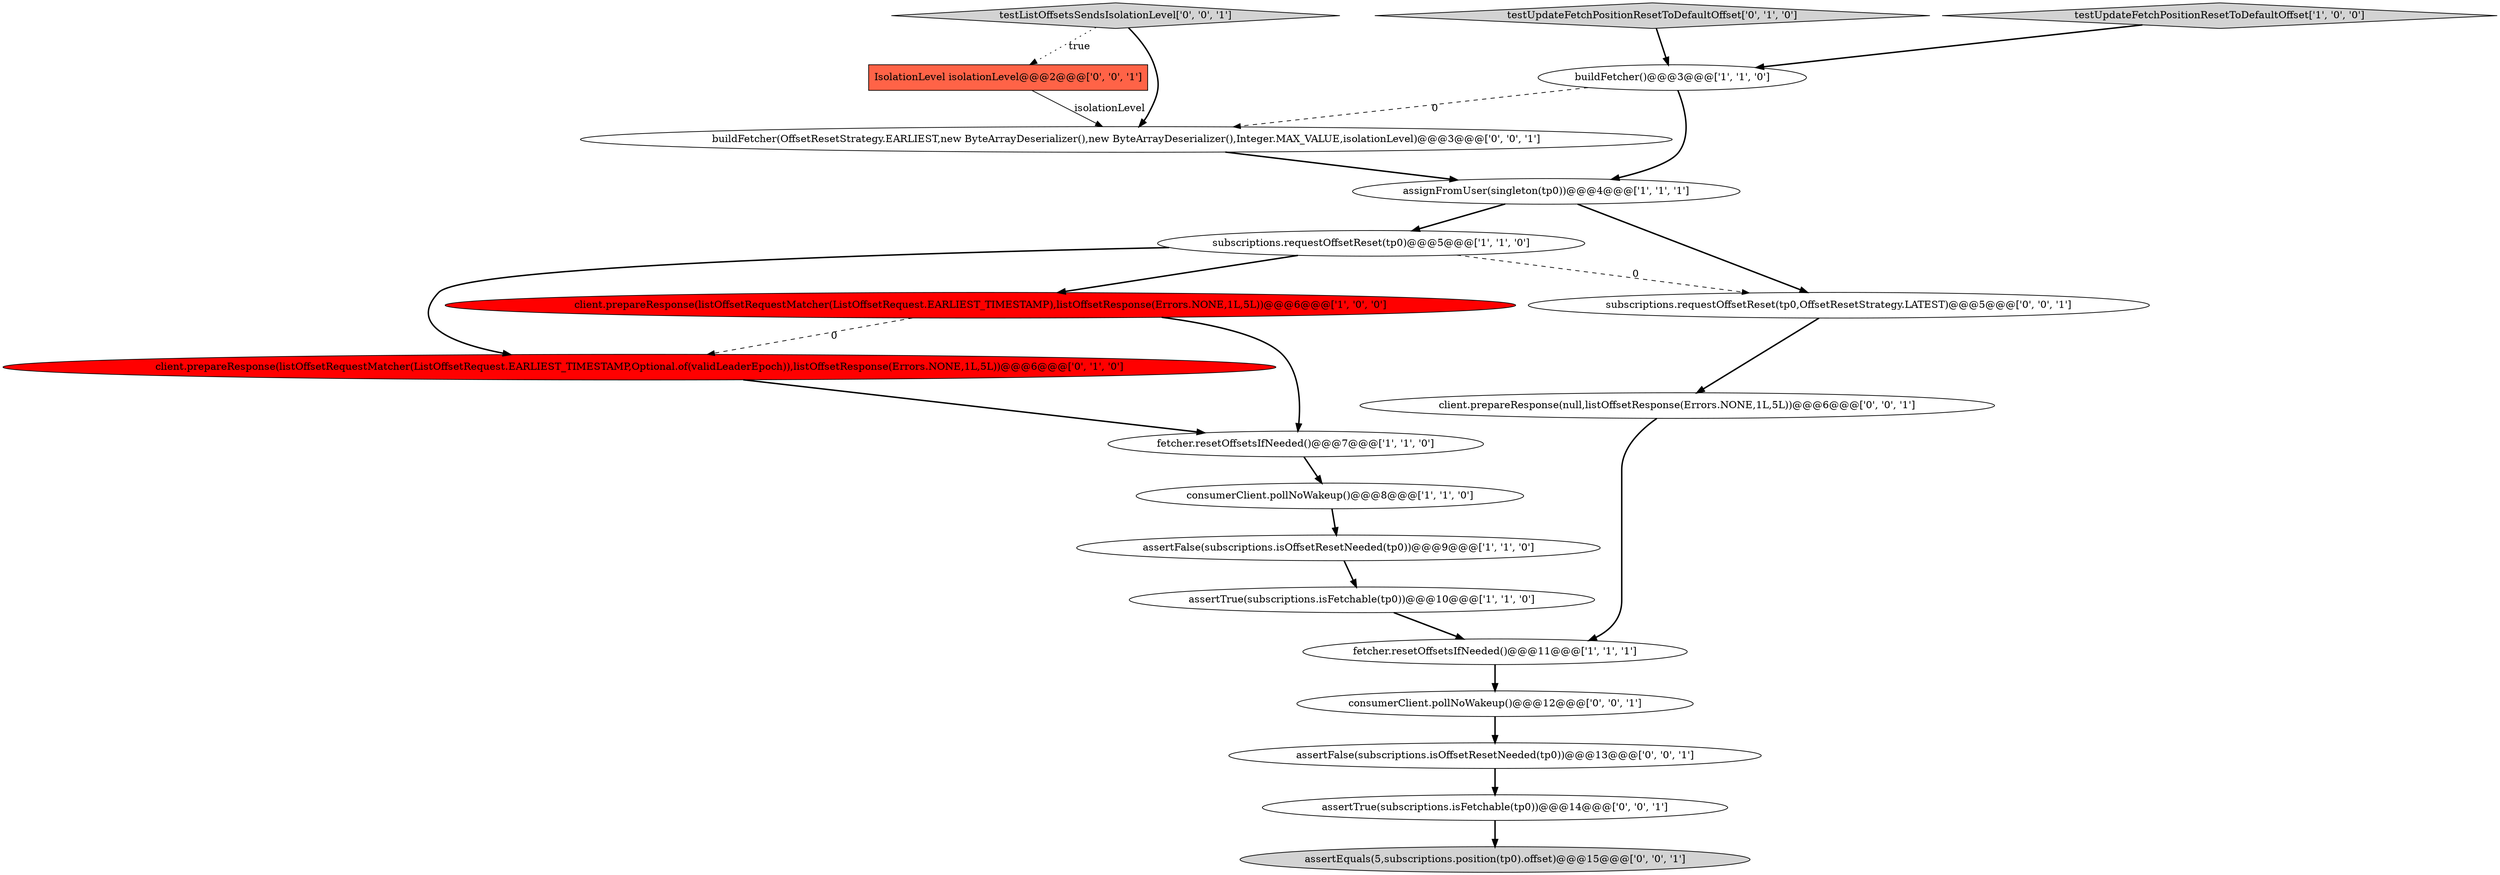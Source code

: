 digraph {
19 [style = filled, label = "testListOffsetsSendsIsolationLevel['0', '0', '1']", fillcolor = lightgray, shape = diamond image = "AAA0AAABBB3BBB"];
15 [style = filled, label = "assertFalse(subscriptions.isOffsetResetNeeded(tp0))@@@13@@@['0', '0', '1']", fillcolor = white, shape = ellipse image = "AAA0AAABBB3BBB"];
20 [style = filled, label = "assertTrue(subscriptions.isFetchable(tp0))@@@14@@@['0', '0', '1']", fillcolor = white, shape = ellipse image = "AAA0AAABBB3BBB"];
6 [style = filled, label = "assignFromUser(singleton(tp0))@@@4@@@['1', '1', '1']", fillcolor = white, shape = ellipse image = "AAA0AAABBB1BBB"];
11 [style = filled, label = "testUpdateFetchPositionResetToDefaultOffset['0', '1', '0']", fillcolor = lightgray, shape = diamond image = "AAA0AAABBB2BBB"];
10 [style = filled, label = "client.prepareResponse(listOffsetRequestMatcher(ListOffsetRequest.EARLIEST_TIMESTAMP,Optional.of(validLeaderEpoch)),listOffsetResponse(Errors.NONE,1L,5L))@@@6@@@['0', '1', '0']", fillcolor = red, shape = ellipse image = "AAA1AAABBB2BBB"];
0 [style = filled, label = "buildFetcher()@@@3@@@['1', '1', '0']", fillcolor = white, shape = ellipse image = "AAA0AAABBB1BBB"];
8 [style = filled, label = "assertTrue(subscriptions.isFetchable(tp0))@@@10@@@['1', '1', '0']", fillcolor = white, shape = ellipse image = "AAA0AAABBB1BBB"];
12 [style = filled, label = "IsolationLevel isolationLevel@@@2@@@['0', '0', '1']", fillcolor = tomato, shape = box image = "AAA0AAABBB3BBB"];
17 [style = filled, label = "client.prepareResponse(null,listOffsetResponse(Errors.NONE,1L,5L))@@@6@@@['0', '0', '1']", fillcolor = white, shape = ellipse image = "AAA0AAABBB3BBB"];
14 [style = filled, label = "consumerClient.pollNoWakeup()@@@12@@@['0', '0', '1']", fillcolor = white, shape = ellipse image = "AAA0AAABBB3BBB"];
13 [style = filled, label = "buildFetcher(OffsetResetStrategy.EARLIEST,new ByteArrayDeserializer(),new ByteArrayDeserializer(),Integer.MAX_VALUE,isolationLevel)@@@3@@@['0', '0', '1']", fillcolor = white, shape = ellipse image = "AAA0AAABBB3BBB"];
2 [style = filled, label = "testUpdateFetchPositionResetToDefaultOffset['1', '0', '0']", fillcolor = lightgray, shape = diamond image = "AAA0AAABBB1BBB"];
3 [style = filled, label = "client.prepareResponse(listOffsetRequestMatcher(ListOffsetRequest.EARLIEST_TIMESTAMP),listOffsetResponse(Errors.NONE,1L,5L))@@@6@@@['1', '0', '0']", fillcolor = red, shape = ellipse image = "AAA1AAABBB1BBB"];
7 [style = filled, label = "fetcher.resetOffsetsIfNeeded()@@@7@@@['1', '1', '0']", fillcolor = white, shape = ellipse image = "AAA0AAABBB1BBB"];
5 [style = filled, label = "assertFalse(subscriptions.isOffsetResetNeeded(tp0))@@@9@@@['1', '1', '0']", fillcolor = white, shape = ellipse image = "AAA0AAABBB1BBB"];
1 [style = filled, label = "subscriptions.requestOffsetReset(tp0)@@@5@@@['1', '1', '0']", fillcolor = white, shape = ellipse image = "AAA0AAABBB1BBB"];
16 [style = filled, label = "subscriptions.requestOffsetReset(tp0,OffsetResetStrategy.LATEST)@@@5@@@['0', '0', '1']", fillcolor = white, shape = ellipse image = "AAA0AAABBB3BBB"];
9 [style = filled, label = "fetcher.resetOffsetsIfNeeded()@@@11@@@['1', '1', '1']", fillcolor = white, shape = ellipse image = "AAA0AAABBB1BBB"];
18 [style = filled, label = "assertEquals(5,subscriptions.position(tp0).offset)@@@15@@@['0', '0', '1']", fillcolor = lightgray, shape = ellipse image = "AAA0AAABBB3BBB"];
4 [style = filled, label = "consumerClient.pollNoWakeup()@@@8@@@['1', '1', '0']", fillcolor = white, shape = ellipse image = "AAA0AAABBB1BBB"];
5->8 [style = bold, label=""];
0->6 [style = bold, label=""];
17->9 [style = bold, label=""];
1->3 [style = bold, label=""];
19->12 [style = dotted, label="true"];
7->4 [style = bold, label=""];
16->17 [style = bold, label=""];
10->7 [style = bold, label=""];
20->18 [style = bold, label=""];
6->1 [style = bold, label=""];
2->0 [style = bold, label=""];
11->0 [style = bold, label=""];
19->13 [style = bold, label=""];
3->7 [style = bold, label=""];
6->16 [style = bold, label=""];
1->16 [style = dashed, label="0"];
15->20 [style = bold, label=""];
0->13 [style = dashed, label="0"];
8->9 [style = bold, label=""];
9->14 [style = bold, label=""];
14->15 [style = bold, label=""];
12->13 [style = solid, label="isolationLevel"];
3->10 [style = dashed, label="0"];
13->6 [style = bold, label=""];
1->10 [style = bold, label=""];
4->5 [style = bold, label=""];
}

